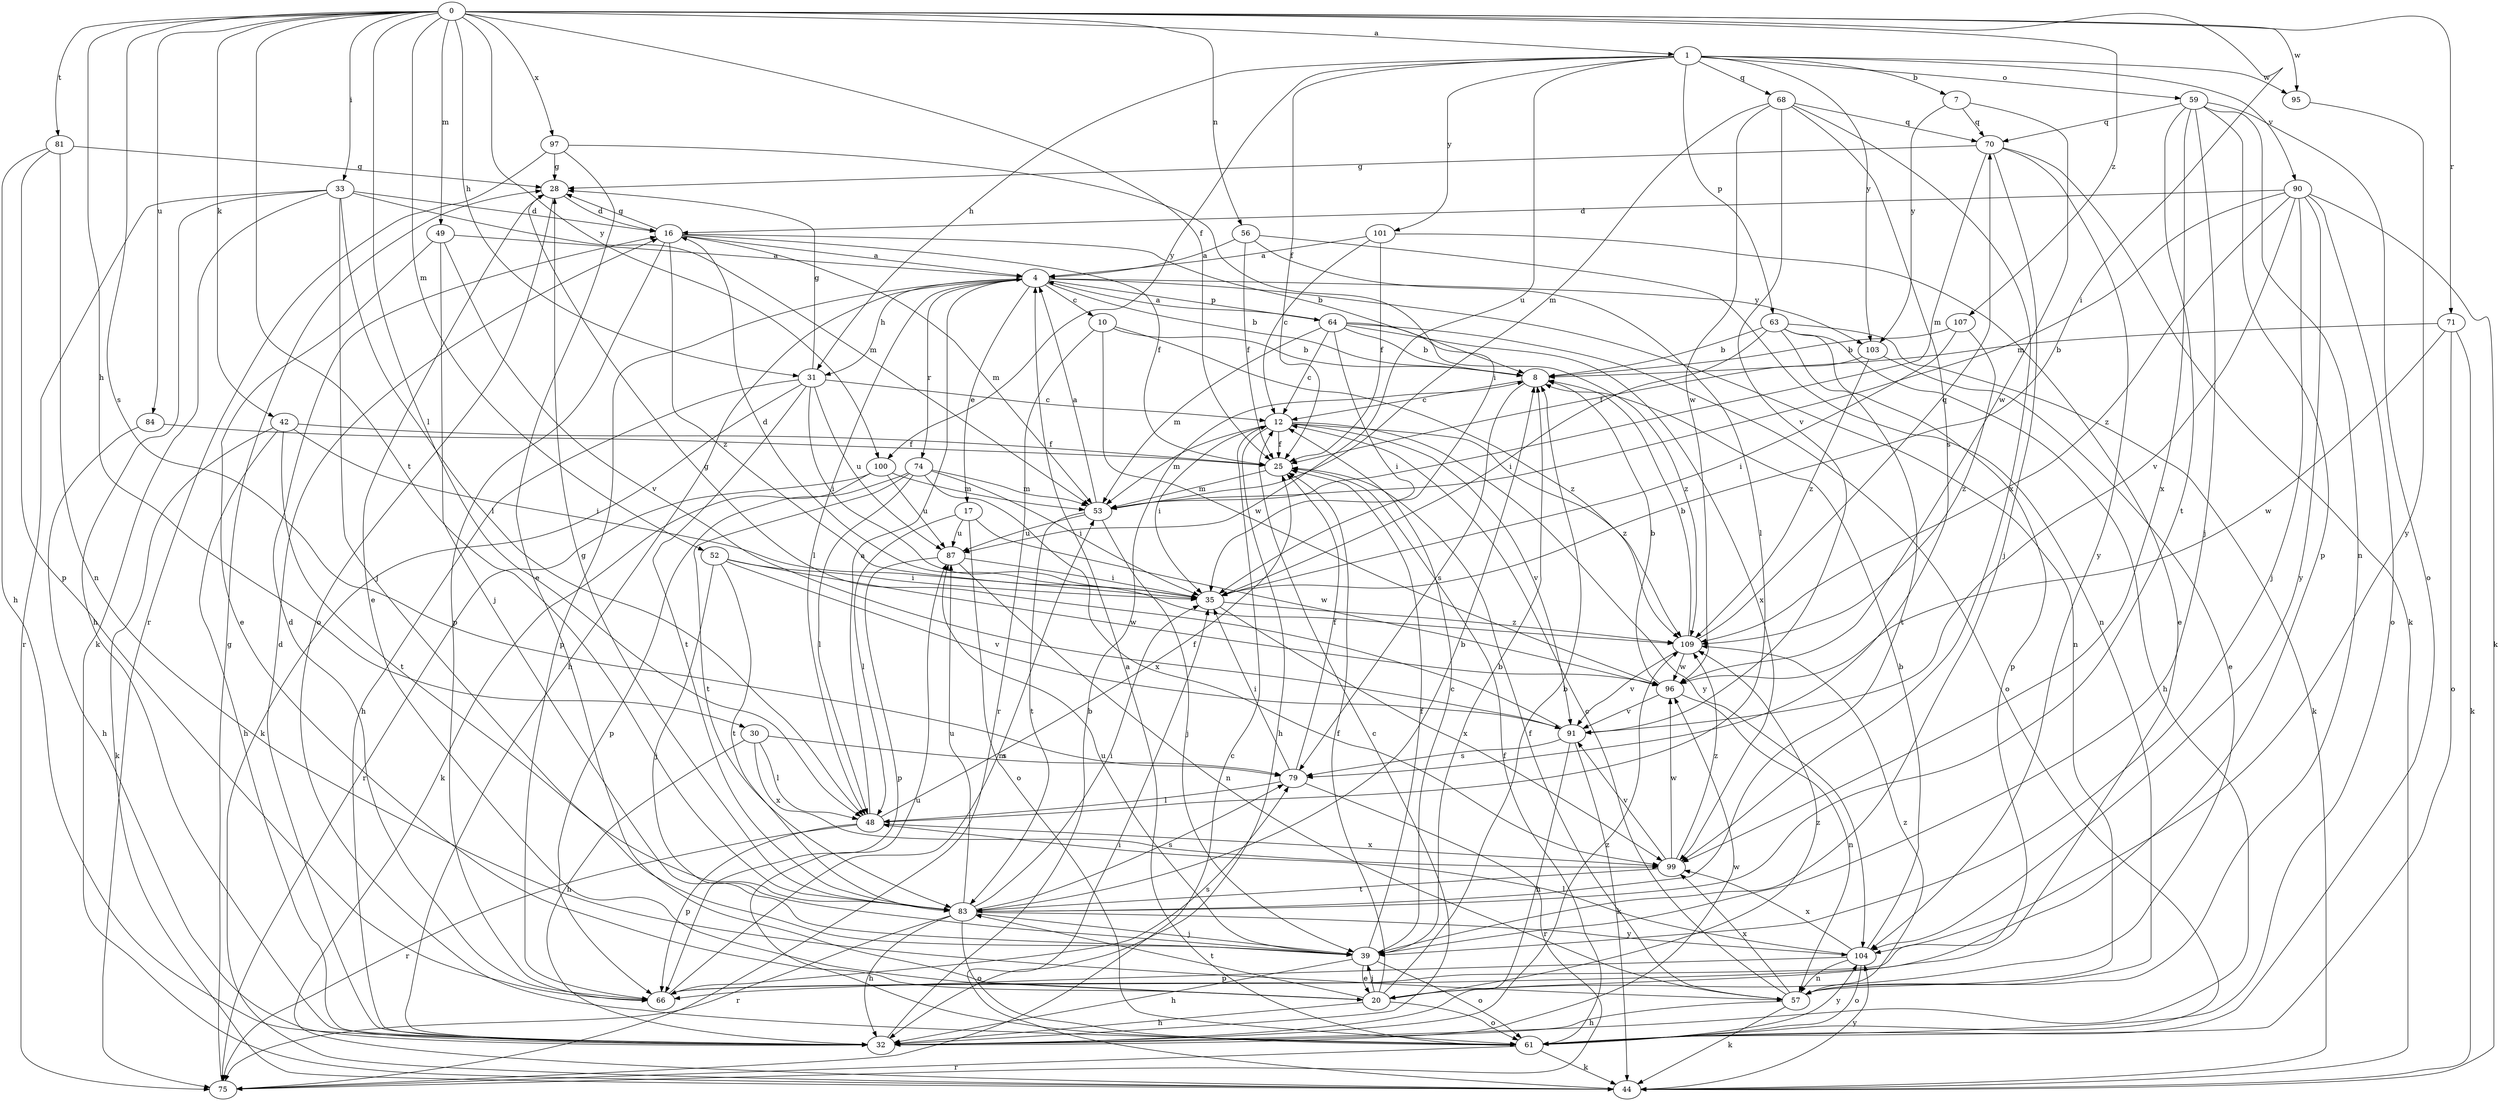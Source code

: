 strict digraph  {
0;
1;
4;
7;
8;
10;
12;
16;
17;
20;
25;
28;
30;
31;
32;
33;
35;
39;
42;
44;
48;
49;
52;
53;
56;
57;
59;
61;
63;
64;
66;
68;
70;
71;
74;
75;
79;
81;
83;
84;
87;
90;
91;
95;
96;
97;
99;
100;
101;
103;
104;
107;
109;
0 -> 1  [label=a];
0 -> 25  [label=f];
0 -> 30  [label=h];
0 -> 31  [label=h];
0 -> 33  [label=i];
0 -> 35  [label=i];
0 -> 42  [label=k];
0 -> 48  [label=l];
0 -> 49  [label=m];
0 -> 52  [label=m];
0 -> 56  [label=n];
0 -> 71  [label=r];
0 -> 79  [label=s];
0 -> 81  [label=t];
0 -> 83  [label=t];
0 -> 84  [label=u];
0 -> 95  [label=w];
0 -> 97  [label=x];
0 -> 100  [label=y];
0 -> 107  [label=z];
1 -> 7  [label=b];
1 -> 25  [label=f];
1 -> 31  [label=h];
1 -> 59  [label=o];
1 -> 63  [label=p];
1 -> 68  [label=q];
1 -> 87  [label=u];
1 -> 90  [label=v];
1 -> 95  [label=w];
1 -> 100  [label=y];
1 -> 101  [label=y];
1 -> 103  [label=y];
4 -> 8  [label=b];
4 -> 10  [label=c];
4 -> 17  [label=e];
4 -> 31  [label=h];
4 -> 32  [label=h];
4 -> 48  [label=l];
4 -> 57  [label=n];
4 -> 64  [label=p];
4 -> 66  [label=p];
4 -> 74  [label=r];
4 -> 103  [label=y];
7 -> 70  [label=q];
7 -> 96  [label=w];
7 -> 103  [label=y];
8 -> 12  [label=c];
8 -> 79  [label=s];
10 -> 8  [label=b];
10 -> 75  [label=r];
10 -> 96  [label=w];
10 -> 109  [label=z];
12 -> 25  [label=f];
12 -> 32  [label=h];
12 -> 35  [label=i];
12 -> 53  [label=m];
12 -> 91  [label=v];
12 -> 104  [label=y];
12 -> 109  [label=z];
16 -> 4  [label=a];
16 -> 8  [label=b];
16 -> 25  [label=f];
16 -> 28  [label=g];
16 -> 53  [label=m];
16 -> 66  [label=p];
16 -> 109  [label=z];
17 -> 48  [label=l];
17 -> 61  [label=o];
17 -> 87  [label=u];
17 -> 96  [label=w];
20 -> 8  [label=b];
20 -> 25  [label=f];
20 -> 32  [label=h];
20 -> 39  [label=j];
20 -> 61  [label=o];
20 -> 83  [label=t];
20 -> 109  [label=z];
25 -> 53  [label=m];
28 -> 16  [label=d];
28 -> 20  [label=e];
28 -> 61  [label=o];
30 -> 32  [label=h];
30 -> 48  [label=l];
30 -> 79  [label=s];
30 -> 99  [label=x];
31 -> 12  [label=c];
31 -> 28  [label=g];
31 -> 32  [label=h];
31 -> 35  [label=i];
31 -> 44  [label=k];
31 -> 83  [label=t];
31 -> 87  [label=u];
32 -> 8  [label=b];
32 -> 12  [label=c];
32 -> 16  [label=d];
32 -> 96  [label=w];
32 -> 109  [label=z];
33 -> 16  [label=d];
33 -> 32  [label=h];
33 -> 39  [label=j];
33 -> 44  [label=k];
33 -> 48  [label=l];
33 -> 53  [label=m];
33 -> 75  [label=r];
35 -> 16  [label=d];
35 -> 99  [label=x];
35 -> 109  [label=z];
39 -> 8  [label=b];
39 -> 12  [label=c];
39 -> 20  [label=e];
39 -> 25  [label=f];
39 -> 32  [label=h];
39 -> 61  [label=o];
39 -> 87  [label=u];
42 -> 25  [label=f];
42 -> 32  [label=h];
42 -> 35  [label=i];
42 -> 44  [label=k];
42 -> 83  [label=t];
44 -> 35  [label=i];
44 -> 104  [label=y];
48 -> 4  [label=a];
48 -> 25  [label=f];
48 -> 66  [label=p];
48 -> 75  [label=r];
48 -> 99  [label=x];
49 -> 4  [label=a];
49 -> 20  [label=e];
49 -> 39  [label=j];
49 -> 91  [label=v];
52 -> 35  [label=i];
52 -> 39  [label=j];
52 -> 83  [label=t];
52 -> 91  [label=v];
52 -> 96  [label=w];
53 -> 4  [label=a];
53 -> 39  [label=j];
53 -> 83  [label=t];
53 -> 87  [label=u];
56 -> 4  [label=a];
56 -> 25  [label=f];
56 -> 48  [label=l];
56 -> 57  [label=n];
57 -> 12  [label=c];
57 -> 25  [label=f];
57 -> 32  [label=h];
57 -> 44  [label=k];
57 -> 99  [label=x];
57 -> 109  [label=z];
59 -> 39  [label=j];
59 -> 57  [label=n];
59 -> 61  [label=o];
59 -> 66  [label=p];
59 -> 70  [label=q];
59 -> 83  [label=t];
59 -> 99  [label=x];
61 -> 4  [label=a];
61 -> 25  [label=f];
61 -> 44  [label=k];
61 -> 75  [label=r];
61 -> 87  [label=u];
61 -> 104  [label=y];
63 -> 8  [label=b];
63 -> 32  [label=h];
63 -> 35  [label=i];
63 -> 44  [label=k];
63 -> 66  [label=p];
63 -> 83  [label=t];
64 -> 4  [label=a];
64 -> 8  [label=b];
64 -> 12  [label=c];
64 -> 35  [label=i];
64 -> 53  [label=m];
64 -> 61  [label=o];
64 -> 99  [label=x];
64 -> 109  [label=z];
66 -> 16  [label=d];
66 -> 53  [label=m];
66 -> 79  [label=s];
68 -> 53  [label=m];
68 -> 70  [label=q];
68 -> 79  [label=s];
68 -> 91  [label=v];
68 -> 96  [label=w];
68 -> 99  [label=x];
70 -> 28  [label=g];
70 -> 39  [label=j];
70 -> 44  [label=k];
70 -> 53  [label=m];
70 -> 104  [label=y];
71 -> 8  [label=b];
71 -> 44  [label=k];
71 -> 61  [label=o];
71 -> 96  [label=w];
74 -> 35  [label=i];
74 -> 48  [label=l];
74 -> 53  [label=m];
74 -> 66  [label=p];
74 -> 83  [label=t];
74 -> 99  [label=x];
75 -> 12  [label=c];
75 -> 28  [label=g];
79 -> 25  [label=f];
79 -> 35  [label=i];
79 -> 48  [label=l];
79 -> 75  [label=r];
81 -> 28  [label=g];
81 -> 32  [label=h];
81 -> 57  [label=n];
81 -> 66  [label=p];
83 -> 8  [label=b];
83 -> 28  [label=g];
83 -> 32  [label=h];
83 -> 35  [label=i];
83 -> 39  [label=j];
83 -> 61  [label=o];
83 -> 75  [label=r];
83 -> 79  [label=s];
83 -> 87  [label=u];
83 -> 104  [label=y];
84 -> 25  [label=f];
84 -> 32  [label=h];
87 -> 35  [label=i];
87 -> 57  [label=n];
87 -> 66  [label=p];
90 -> 16  [label=d];
90 -> 39  [label=j];
90 -> 44  [label=k];
90 -> 53  [label=m];
90 -> 61  [label=o];
90 -> 91  [label=v];
90 -> 104  [label=y];
90 -> 109  [label=z];
91 -> 28  [label=g];
91 -> 32  [label=h];
91 -> 44  [label=k];
91 -> 79  [label=s];
95 -> 104  [label=y];
96 -> 8  [label=b];
96 -> 57  [label=n];
96 -> 91  [label=v];
97 -> 20  [label=e];
97 -> 28  [label=g];
97 -> 35  [label=i];
97 -> 75  [label=r];
99 -> 83  [label=t];
99 -> 91  [label=v];
99 -> 96  [label=w];
99 -> 109  [label=z];
100 -> 44  [label=k];
100 -> 53  [label=m];
100 -> 75  [label=r];
100 -> 87  [label=u];
101 -> 4  [label=a];
101 -> 12  [label=c];
101 -> 20  [label=e];
101 -> 25  [label=f];
103 -> 20  [label=e];
103 -> 25  [label=f];
103 -> 109  [label=z];
104 -> 8  [label=b];
104 -> 48  [label=l];
104 -> 57  [label=n];
104 -> 61  [label=o];
104 -> 66  [label=p];
104 -> 99  [label=x];
107 -> 8  [label=b];
107 -> 35  [label=i];
107 -> 109  [label=z];
109 -> 8  [label=b];
109 -> 70  [label=q];
109 -> 91  [label=v];
109 -> 96  [label=w];
}
